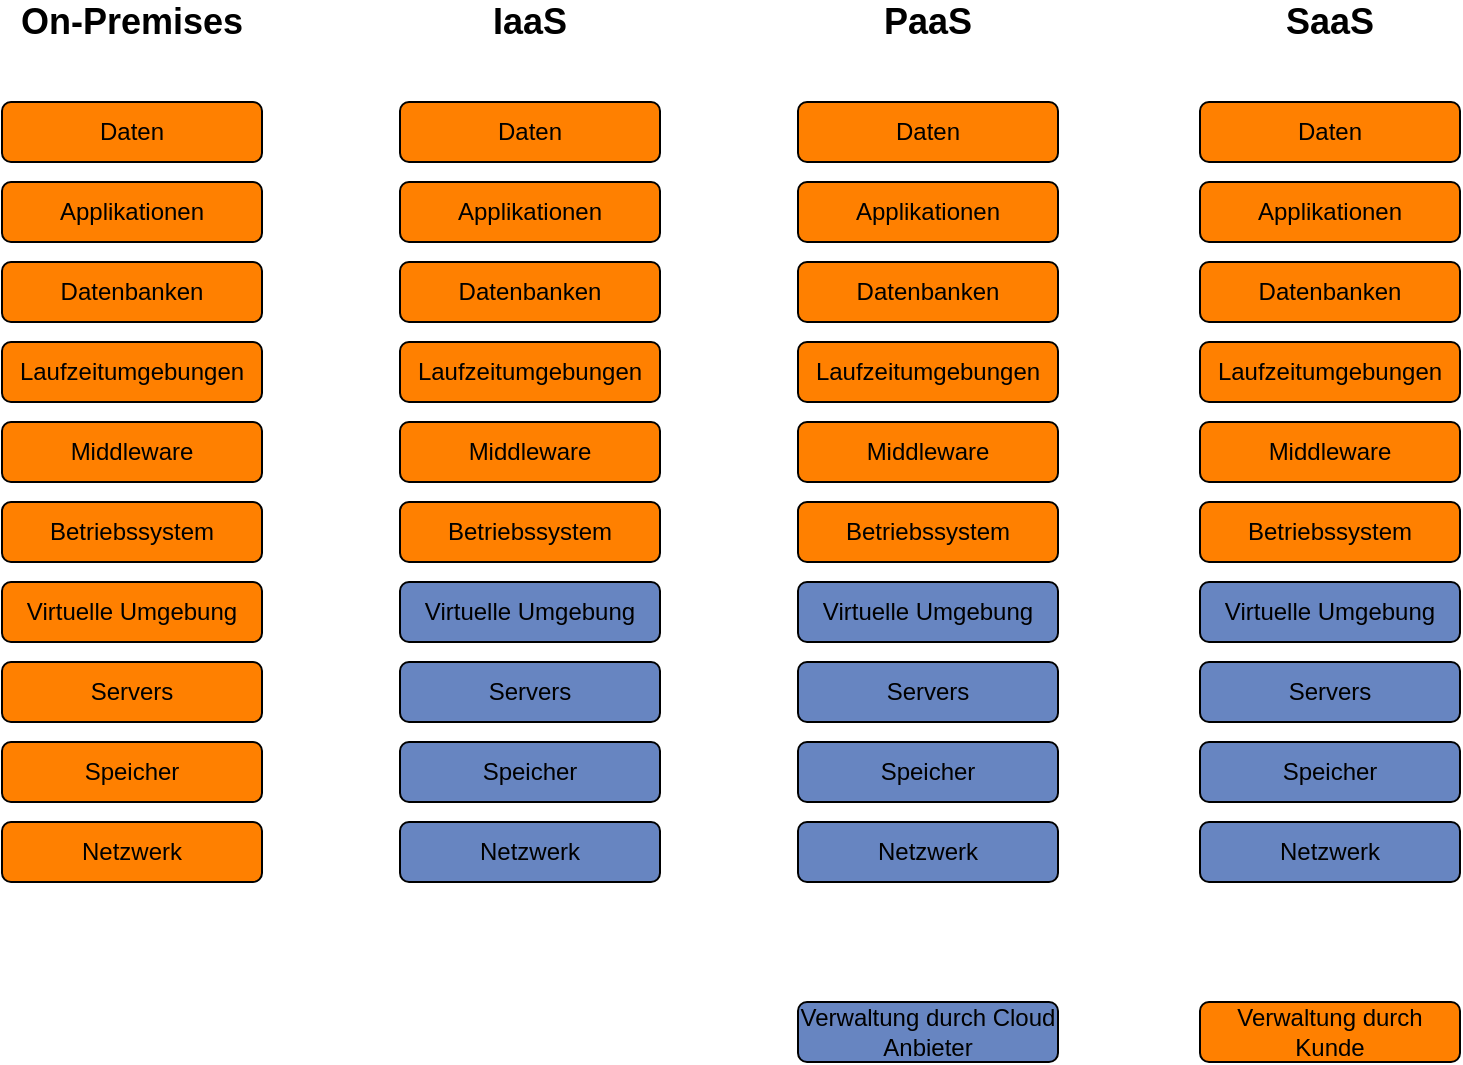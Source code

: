 <mxfile version="13.8.5" type="github">
  <diagram id="DeFiJLCpiWKqf9OcnUt6" name="Page-1">
    <mxGraphModel dx="1422" dy="705" grid="1" gridSize="10" guides="1" tooltips="1" connect="1" arrows="1" fold="1" page="1" pageScale="1" pageWidth="827" pageHeight="1169" math="0" shadow="0">
      <root>
        <mxCell id="0" />
        <mxCell id="1" parent="0" />
        <mxCell id="Q3fZ-SwB5Qe-nGLOBqm0-1" value="Daten" style="rounded=1;whiteSpace=wrap;html=1;fillColor=#FF8000;" vertex="1" parent="1">
          <mxGeometry x="91" y="120" width="130" height="30" as="geometry" />
        </mxCell>
        <mxCell id="Q3fZ-SwB5Qe-nGLOBqm0-2" value="Applikationen" style="rounded=1;whiteSpace=wrap;html=1;fillColor=#FF8000;" vertex="1" parent="1">
          <mxGeometry x="91" y="160" width="130" height="30" as="geometry" />
        </mxCell>
        <mxCell id="Q3fZ-SwB5Qe-nGLOBqm0-3" value="Datenbanken" style="rounded=1;whiteSpace=wrap;html=1;fillColor=#FF8000;" vertex="1" parent="1">
          <mxGeometry x="91" y="200" width="130" height="30" as="geometry" />
        </mxCell>
        <mxCell id="Q3fZ-SwB5Qe-nGLOBqm0-4" value="Laufzeitumgebungen" style="rounded=1;whiteSpace=wrap;html=1;fillColor=#FF8000;" vertex="1" parent="1">
          <mxGeometry x="91" y="240" width="130" height="30" as="geometry" />
        </mxCell>
        <mxCell id="Q3fZ-SwB5Qe-nGLOBqm0-7" value="Middleware" style="rounded=1;whiteSpace=wrap;html=1;fillColor=#FF8000;" vertex="1" parent="1">
          <mxGeometry x="91" y="280" width="130" height="30" as="geometry" />
        </mxCell>
        <mxCell id="Q3fZ-SwB5Qe-nGLOBqm0-8" value="Betriebssystem" style="rounded=1;whiteSpace=wrap;html=1;fillColor=#FF8000;" vertex="1" parent="1">
          <mxGeometry x="91" y="320" width="130" height="30" as="geometry" />
        </mxCell>
        <mxCell id="Q3fZ-SwB5Qe-nGLOBqm0-9" value="Virtuelle Umgebung" style="rounded=1;whiteSpace=wrap;html=1;fillColor=#FF8000;" vertex="1" parent="1">
          <mxGeometry x="91" y="360" width="130" height="30" as="geometry" />
        </mxCell>
        <mxCell id="Q3fZ-SwB5Qe-nGLOBqm0-10" value="Servers" style="rounded=1;whiteSpace=wrap;html=1;fillColor=#FF8000;" vertex="1" parent="1">
          <mxGeometry x="91" y="400" width="130" height="30" as="geometry" />
        </mxCell>
        <mxCell id="Q3fZ-SwB5Qe-nGLOBqm0-11" value="Speicher" style="rounded=1;whiteSpace=wrap;html=1;fillColor=#FF8000;" vertex="1" parent="1">
          <mxGeometry x="91" y="440" width="130" height="30" as="geometry" />
        </mxCell>
        <mxCell id="Q3fZ-SwB5Qe-nGLOBqm0-12" value="Netzwerk" style="rounded=1;whiteSpace=wrap;html=1;fillColor=#FF8000;" vertex="1" parent="1">
          <mxGeometry x="91" y="480" width="130" height="30" as="geometry" />
        </mxCell>
        <mxCell id="Q3fZ-SwB5Qe-nGLOBqm0-13" value="Daten" style="rounded=1;whiteSpace=wrap;html=1;fillColor=#FF8000;" vertex="1" parent="1">
          <mxGeometry x="290" y="120" width="130" height="30" as="geometry" />
        </mxCell>
        <mxCell id="Q3fZ-SwB5Qe-nGLOBqm0-14" value="Applikationen" style="rounded=1;whiteSpace=wrap;html=1;fillColor=#FF8000;" vertex="1" parent="1">
          <mxGeometry x="290" y="160" width="130" height="30" as="geometry" />
        </mxCell>
        <mxCell id="Q3fZ-SwB5Qe-nGLOBqm0-15" value="Datenbanken" style="rounded=1;whiteSpace=wrap;html=1;fillColor=#FF8000;" vertex="1" parent="1">
          <mxGeometry x="290" y="200" width="130" height="30" as="geometry" />
        </mxCell>
        <mxCell id="Q3fZ-SwB5Qe-nGLOBqm0-16" value="Laufzeitumgebungen" style="rounded=1;whiteSpace=wrap;html=1;fillColor=#FF8000;" vertex="1" parent="1">
          <mxGeometry x="290" y="240" width="130" height="30" as="geometry" />
        </mxCell>
        <mxCell id="Q3fZ-SwB5Qe-nGLOBqm0-17" value="Middleware" style="rounded=1;whiteSpace=wrap;html=1;fillColor=#FF8000;" vertex="1" parent="1">
          <mxGeometry x="290" y="280" width="130" height="30" as="geometry" />
        </mxCell>
        <mxCell id="Q3fZ-SwB5Qe-nGLOBqm0-18" value="Betriebssystem" style="rounded=1;whiteSpace=wrap;html=1;fillColor=#FF8000;" vertex="1" parent="1">
          <mxGeometry x="290" y="320" width="130" height="30" as="geometry" />
        </mxCell>
        <mxCell id="Q3fZ-SwB5Qe-nGLOBqm0-19" value="Virtuelle Umgebung" style="rounded=1;whiteSpace=wrap;html=1;fillColor=#6785C1;" vertex="1" parent="1">
          <mxGeometry x="290" y="360" width="130" height="30" as="geometry" />
        </mxCell>
        <mxCell id="Q3fZ-SwB5Qe-nGLOBqm0-20" value="Servers" style="rounded=1;whiteSpace=wrap;html=1;fillColor=#6785C1;" vertex="1" parent="1">
          <mxGeometry x="290" y="400" width="130" height="30" as="geometry" />
        </mxCell>
        <mxCell id="Q3fZ-SwB5Qe-nGLOBqm0-21" value="Speicher" style="rounded=1;whiteSpace=wrap;html=1;fillColor=#6785C1;" vertex="1" parent="1">
          <mxGeometry x="290" y="440" width="130" height="30" as="geometry" />
        </mxCell>
        <mxCell id="Q3fZ-SwB5Qe-nGLOBqm0-22" value="Netzwerk" style="rounded=1;whiteSpace=wrap;html=1;fillColor=#6785C1;" vertex="1" parent="1">
          <mxGeometry x="290" y="480" width="130" height="30" as="geometry" />
        </mxCell>
        <mxCell id="Q3fZ-SwB5Qe-nGLOBqm0-23" value="Daten" style="rounded=1;whiteSpace=wrap;html=1;fillColor=#FF8000;" vertex="1" parent="1">
          <mxGeometry x="489" y="120" width="130" height="30" as="geometry" />
        </mxCell>
        <mxCell id="Q3fZ-SwB5Qe-nGLOBqm0-24" value="Applikationen" style="rounded=1;whiteSpace=wrap;html=1;fillColor=#FF8000;" vertex="1" parent="1">
          <mxGeometry x="489" y="160" width="130" height="30" as="geometry" />
        </mxCell>
        <mxCell id="Q3fZ-SwB5Qe-nGLOBqm0-25" value="Datenbanken" style="rounded=1;whiteSpace=wrap;html=1;fillColor=#FF8000;" vertex="1" parent="1">
          <mxGeometry x="489" y="200" width="130" height="30" as="geometry" />
        </mxCell>
        <mxCell id="Q3fZ-SwB5Qe-nGLOBqm0-26" value="Laufzeitumgebungen" style="rounded=1;whiteSpace=wrap;html=1;fillColor=#FF8000;" vertex="1" parent="1">
          <mxGeometry x="489" y="240" width="130" height="30" as="geometry" />
        </mxCell>
        <mxCell id="Q3fZ-SwB5Qe-nGLOBqm0-27" value="Middleware" style="rounded=1;whiteSpace=wrap;html=1;fillColor=#FF8000;" vertex="1" parent="1">
          <mxGeometry x="489" y="280" width="130" height="30" as="geometry" />
        </mxCell>
        <mxCell id="Q3fZ-SwB5Qe-nGLOBqm0-28" value="Betriebssystem" style="rounded=1;whiteSpace=wrap;html=1;fillColor=#FF8000;" vertex="1" parent="1">
          <mxGeometry x="489" y="320" width="130" height="30" as="geometry" />
        </mxCell>
        <mxCell id="Q3fZ-SwB5Qe-nGLOBqm0-29" value="Virtuelle Umgebung" style="rounded=1;whiteSpace=wrap;html=1;fillColor=#6785C1;" vertex="1" parent="1">
          <mxGeometry x="489" y="360" width="130" height="30" as="geometry" />
        </mxCell>
        <mxCell id="Q3fZ-SwB5Qe-nGLOBqm0-30" value="Servers" style="rounded=1;whiteSpace=wrap;html=1;fillColor=#6785C1;" vertex="1" parent="1">
          <mxGeometry x="489" y="400" width="130" height="30" as="geometry" />
        </mxCell>
        <mxCell id="Q3fZ-SwB5Qe-nGLOBqm0-31" value="Speicher" style="rounded=1;whiteSpace=wrap;html=1;fillColor=#6785C1;" vertex="1" parent="1">
          <mxGeometry x="489" y="440" width="130" height="30" as="geometry" />
        </mxCell>
        <mxCell id="Q3fZ-SwB5Qe-nGLOBqm0-32" value="Netzwerk" style="rounded=1;whiteSpace=wrap;html=1;fillColor=#6785C1;" vertex="1" parent="1">
          <mxGeometry x="489" y="480" width="130" height="30" as="geometry" />
        </mxCell>
        <mxCell id="Q3fZ-SwB5Qe-nGLOBqm0-53" value="Daten" style="rounded=1;whiteSpace=wrap;html=1;fillColor=#FF8000;" vertex="1" parent="1">
          <mxGeometry x="690" y="120" width="130" height="30" as="geometry" />
        </mxCell>
        <mxCell id="Q3fZ-SwB5Qe-nGLOBqm0-54" value="Applikationen" style="rounded=1;whiteSpace=wrap;html=1;fillColor=#FF8000;" vertex="1" parent="1">
          <mxGeometry x="690" y="160" width="130" height="30" as="geometry" />
        </mxCell>
        <mxCell id="Q3fZ-SwB5Qe-nGLOBqm0-55" value="Datenbanken" style="rounded=1;whiteSpace=wrap;html=1;fillColor=#FF8000;" vertex="1" parent="1">
          <mxGeometry x="690" y="200" width="130" height="30" as="geometry" />
        </mxCell>
        <mxCell id="Q3fZ-SwB5Qe-nGLOBqm0-56" value="Laufzeitumgebungen" style="rounded=1;whiteSpace=wrap;html=1;fillColor=#FF8000;" vertex="1" parent="1">
          <mxGeometry x="690" y="240" width="130" height="30" as="geometry" />
        </mxCell>
        <mxCell id="Q3fZ-SwB5Qe-nGLOBqm0-57" value="Middleware" style="rounded=1;whiteSpace=wrap;html=1;fillColor=#FF8000;" vertex="1" parent="1">
          <mxGeometry x="690" y="280" width="130" height="30" as="geometry" />
        </mxCell>
        <mxCell id="Q3fZ-SwB5Qe-nGLOBqm0-58" value="Betriebssystem" style="rounded=1;whiteSpace=wrap;html=1;fillColor=#FF8000;" vertex="1" parent="1">
          <mxGeometry x="690" y="320" width="130" height="30" as="geometry" />
        </mxCell>
        <mxCell id="Q3fZ-SwB5Qe-nGLOBqm0-59" value="Virtuelle Umgebung" style="rounded=1;whiteSpace=wrap;html=1;fillColor=#6785C1;" vertex="1" parent="1">
          <mxGeometry x="690" y="360" width="130" height="30" as="geometry" />
        </mxCell>
        <mxCell id="Q3fZ-SwB5Qe-nGLOBqm0-60" value="Servers" style="rounded=1;whiteSpace=wrap;html=1;fillColor=#6785C1;" vertex="1" parent="1">
          <mxGeometry x="690" y="400" width="130" height="30" as="geometry" />
        </mxCell>
        <mxCell id="Q3fZ-SwB5Qe-nGLOBqm0-61" value="Speicher" style="rounded=1;whiteSpace=wrap;html=1;fillColor=#6785C1;" vertex="1" parent="1">
          <mxGeometry x="690" y="440" width="130" height="30" as="geometry" />
        </mxCell>
        <mxCell id="Q3fZ-SwB5Qe-nGLOBqm0-62" value="Netzwerk" style="rounded=1;whiteSpace=wrap;html=1;fillColor=#6785C1;" vertex="1" parent="1">
          <mxGeometry x="690" y="480" width="130" height="30" as="geometry" />
        </mxCell>
        <mxCell id="Q3fZ-SwB5Qe-nGLOBqm0-63" value="&lt;b&gt;&lt;font style=&quot;font-size: 18px&quot;&gt;On-Premises&lt;/font&gt;&lt;/b&gt;" style="text;html=1;strokeColor=none;fillColor=none;align=center;verticalAlign=middle;whiteSpace=wrap;rounded=0;" vertex="1" parent="1">
          <mxGeometry x="91" y="70" width="130" height="20" as="geometry" />
        </mxCell>
        <mxCell id="Q3fZ-SwB5Qe-nGLOBqm0-64" value="&lt;b&gt;&lt;font style=&quot;font-size: 18px&quot;&gt;IaaS&lt;/font&gt;&lt;/b&gt;" style="text;html=1;strokeColor=none;fillColor=none;align=center;verticalAlign=middle;whiteSpace=wrap;rounded=0;" vertex="1" parent="1">
          <mxGeometry x="290" y="70" width="130" height="20" as="geometry" />
        </mxCell>
        <mxCell id="Q3fZ-SwB5Qe-nGLOBqm0-65" value="&lt;b&gt;&lt;font style=&quot;font-size: 18px&quot;&gt;PaaS&lt;/font&gt;&lt;/b&gt;" style="text;html=1;strokeColor=none;fillColor=none;align=center;verticalAlign=middle;whiteSpace=wrap;rounded=0;" vertex="1" parent="1">
          <mxGeometry x="489" y="70" width="130" height="20" as="geometry" />
        </mxCell>
        <mxCell id="Q3fZ-SwB5Qe-nGLOBqm0-66" value="&lt;b&gt;&lt;font style=&quot;font-size: 18px&quot;&gt;SaaS&lt;/font&gt;&lt;/b&gt;" style="text;html=1;strokeColor=none;fillColor=none;align=center;verticalAlign=middle;whiteSpace=wrap;rounded=0;" vertex="1" parent="1">
          <mxGeometry x="690" y="70" width="130" height="20" as="geometry" />
        </mxCell>
        <mxCell id="Q3fZ-SwB5Qe-nGLOBqm0-67" value="Verwaltung durch Cloud Anbieter" style="rounded=1;whiteSpace=wrap;html=1;fillColor=#6785C1;" vertex="1" parent="1">
          <mxGeometry x="489" y="570" width="130" height="30" as="geometry" />
        </mxCell>
        <mxCell id="Q3fZ-SwB5Qe-nGLOBqm0-68" value="Verwaltung durch Kunde" style="rounded=1;whiteSpace=wrap;html=1;fillColor=#FF8000;" vertex="1" parent="1">
          <mxGeometry x="690" y="570" width="130" height="30" as="geometry" />
        </mxCell>
      </root>
    </mxGraphModel>
  </diagram>
</mxfile>
